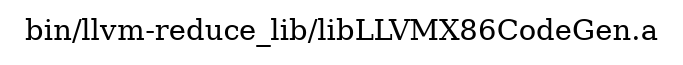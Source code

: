 digraph "bin/llvm-reduce_lib/libLLVMX86CodeGen.a" {
	label="bin/llvm-reduce_lib/libLLVMX86CodeGen.a";
	rankdir=LR;

}
